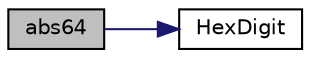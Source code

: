 digraph "abs64"
{
  edge [fontname="Helvetica",fontsize="10",labelfontname="Helvetica",labelfontsize="10"];
  node [fontname="Helvetica",fontsize="10",shape=record];
  rankdir="LR";
  Node0 [label="abs64",height=0.2,width=0.4,color="black", fillcolor="grey75", style="filled", fontcolor="black"];
  Node0 -> Node1 [color="midnightblue",fontsize="10",style="solid",fontname="Helvetica"];
  Node1 [label="HexDigit",height=0.2,width=0.4,color="black", fillcolor="white", style="filled",URL="$util_8h.html#aa59e8a8c5a39cb5041f93bb95dd02119"];
}
